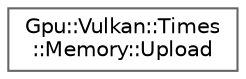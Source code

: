 digraph "Graphical Class Hierarchy"
{
 // LATEX_PDF_SIZE
  bgcolor="transparent";
  edge [fontname=Helvetica,fontsize=10,labelfontname=Helvetica,labelfontsize=10];
  node [fontname=Helvetica,fontsize=10,shape=box,height=0.2,width=0.4];
  rankdir="LR";
  Node0 [id="Node000000",label="Gpu::Vulkan::Times\l::Memory::Upload",height=0.2,width=0.4,color="grey40", fillcolor="white", style="filled",URL="$classGpu_1_1Vulkan_1_1Times_1_1Memory_1_1Upload.html",tooltip=" "];
}
